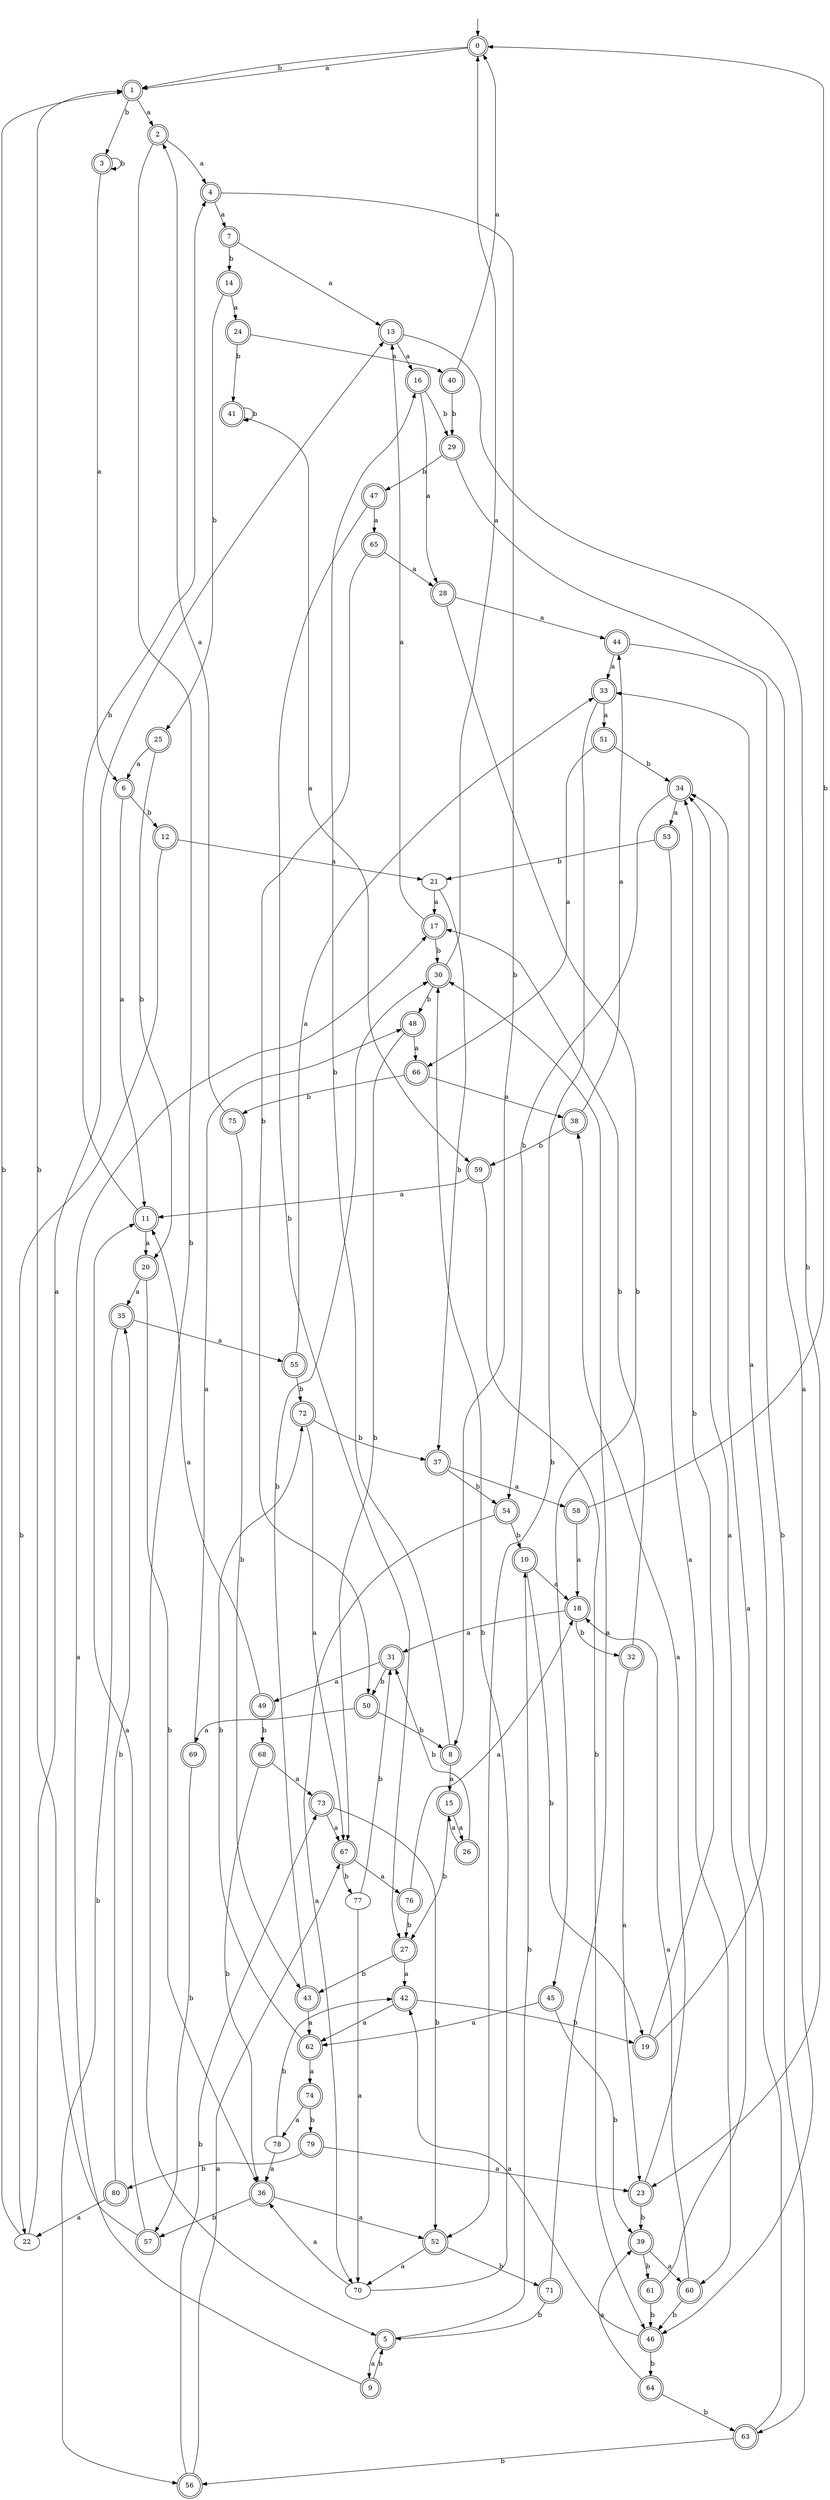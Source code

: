 digraph RandomDFA {
  __start0 [label="", shape=none];
  __start0 -> 0 [label=""];
  0 [shape=circle] [shape=doublecircle]
  0 -> 1 [label="a"]
  0 -> 1 [label="b"]
  1 [shape=doublecircle]
  1 -> 2 [label="a"]
  1 -> 3 [label="b"]
  2 [shape=doublecircle]
  2 -> 4 [label="a"]
  2 -> 5 [label="b"]
  3 [shape=doublecircle]
  3 -> 6 [label="a"]
  3 -> 3 [label="b"]
  4 [shape=doublecircle]
  4 -> 7 [label="a"]
  4 -> 8 [label="b"]
  5 [shape=doublecircle]
  5 -> 9 [label="a"]
  5 -> 10 [label="b"]
  6 [shape=doublecircle]
  6 -> 11 [label="a"]
  6 -> 12 [label="b"]
  7 [shape=doublecircle]
  7 -> 13 [label="a"]
  7 -> 14 [label="b"]
  8 [shape=doublecircle]
  8 -> 15 [label="a"]
  8 -> 16 [label="b"]
  9 [shape=doublecircle]
  9 -> 17 [label="a"]
  9 -> 5 [label="b"]
  10 [shape=doublecircle]
  10 -> 18 [label="a"]
  10 -> 19 [label="b"]
  11 [shape=doublecircle]
  11 -> 20 [label="a"]
  11 -> 4 [label="b"]
  12 [shape=doublecircle]
  12 -> 21 [label="a"]
  12 -> 22 [label="b"]
  13 [shape=doublecircle]
  13 -> 16 [label="a"]
  13 -> 23 [label="b"]
  14 [shape=doublecircle]
  14 -> 24 [label="a"]
  14 -> 25 [label="b"]
  15 [shape=doublecircle]
  15 -> 26 [label="a"]
  15 -> 27 [label="b"]
  16 [shape=doublecircle]
  16 -> 28 [label="a"]
  16 -> 29 [label="b"]
  17 [shape=doublecircle]
  17 -> 13 [label="a"]
  17 -> 30 [label="b"]
  18 [shape=doublecircle]
  18 -> 31 [label="a"]
  18 -> 32 [label="b"]
  19 [shape=doublecircle]
  19 -> 33 [label="a"]
  19 -> 34 [label="b"]
  20 [shape=doublecircle]
  20 -> 35 [label="a"]
  20 -> 36 [label="b"]
  21
  21 -> 17 [label="a"]
  21 -> 37 [label="b"]
  22
  22 -> 13 [label="a"]
  22 -> 1 [label="b"]
  23 [shape=doublecircle]
  23 -> 38 [label="a"]
  23 -> 39 [label="b"]
  24 [shape=doublecircle]
  24 -> 40 [label="a"]
  24 -> 41 [label="b"]
  25 [shape=doublecircle]
  25 -> 6 [label="a"]
  25 -> 20 [label="b"]
  26 [shape=doublecircle]
  26 -> 15 [label="a"]
  26 -> 31 [label="b"]
  27 [shape=doublecircle]
  27 -> 42 [label="a"]
  27 -> 43 [label="b"]
  28 [shape=doublecircle]
  28 -> 44 [label="a"]
  28 -> 45 [label="b"]
  29 [shape=doublecircle]
  29 -> 46 [label="a"]
  29 -> 47 [label="b"]
  30 [shape=doublecircle]
  30 -> 0 [label="a"]
  30 -> 48 [label="b"]
  31 [shape=doublecircle]
  31 -> 49 [label="a"]
  31 -> 50 [label="b"]
  32 [shape=doublecircle]
  32 -> 23 [label="a"]
  32 -> 17 [label="b"]
  33 [shape=doublecircle]
  33 -> 51 [label="a"]
  33 -> 52 [label="b"]
  34 [shape=doublecircle]
  34 -> 53 [label="a"]
  34 -> 54 [label="b"]
  35 [shape=doublecircle]
  35 -> 55 [label="a"]
  35 -> 56 [label="b"]
  36 [shape=doublecircle]
  36 -> 52 [label="a"]
  36 -> 57 [label="b"]
  37 [shape=doublecircle]
  37 -> 58 [label="a"]
  37 -> 54 [label="b"]
  38 [shape=doublecircle]
  38 -> 44 [label="a"]
  38 -> 59 [label="b"]
  39 [shape=doublecircle]
  39 -> 60 [label="a"]
  39 -> 61 [label="b"]
  40 [shape=doublecircle]
  40 -> 0 [label="a"]
  40 -> 29 [label="b"]
  41 [shape=doublecircle]
  41 -> 59 [label="a"]
  41 -> 41 [label="b"]
  42 [shape=doublecircle]
  42 -> 62 [label="a"]
  42 -> 19 [label="b"]
  43 [shape=doublecircle]
  43 -> 62 [label="a"]
  43 -> 30 [label="b"]
  44 [shape=doublecircle]
  44 -> 33 [label="a"]
  44 -> 63 [label="b"]
  45 [shape=doublecircle]
  45 -> 62 [label="a"]
  45 -> 39 [label="b"]
  46 [shape=doublecircle]
  46 -> 42 [label="a"]
  46 -> 64 [label="b"]
  47 [shape=doublecircle]
  47 -> 65 [label="a"]
  47 -> 27 [label="b"]
  48 [shape=doublecircle]
  48 -> 66 [label="a"]
  48 -> 67 [label="b"]
  49 [shape=doublecircle]
  49 -> 11 [label="a"]
  49 -> 68 [label="b"]
  50 [shape=doublecircle]
  50 -> 69 [label="a"]
  50 -> 8 [label="b"]
  51 [shape=doublecircle]
  51 -> 66 [label="a"]
  51 -> 34 [label="b"]
  52 [shape=doublecircle]
  52 -> 70 [label="a"]
  52 -> 71 [label="b"]
  53 [shape=doublecircle]
  53 -> 60 [label="a"]
  53 -> 21 [label="b"]
  54 [shape=doublecircle]
  54 -> 70 [label="a"]
  54 -> 10 [label="b"]
  55 [shape=doublecircle]
  55 -> 33 [label="a"]
  55 -> 72 [label="b"]
  56 [shape=doublecircle]
  56 -> 67 [label="a"]
  56 -> 73 [label="b"]
  57 [shape=doublecircle]
  57 -> 11 [label="a"]
  57 -> 1 [label="b"]
  58 [shape=doublecircle]
  58 -> 18 [label="a"]
  58 -> 0 [label="b"]
  59 [shape=doublecircle]
  59 -> 11 [label="a"]
  59 -> 46 [label="b"]
  60 [shape=doublecircle]
  60 -> 18 [label="a"]
  60 -> 46 [label="b"]
  61 [shape=doublecircle]
  61 -> 34 [label="a"]
  61 -> 46 [label="b"]
  62 [shape=doublecircle]
  62 -> 74 [label="a"]
  62 -> 72 [label="b"]
  63 [shape=doublecircle]
  63 -> 34 [label="a"]
  63 -> 56 [label="b"]
  64 [shape=doublecircle]
  64 -> 39 [label="a"]
  64 -> 63 [label="b"]
  65 [shape=doublecircle]
  65 -> 28 [label="a"]
  65 -> 50 [label="b"]
  66 [shape=doublecircle]
  66 -> 38 [label="a"]
  66 -> 75 [label="b"]
  67 [shape=doublecircle]
  67 -> 76 [label="a"]
  67 -> 77 [label="b"]
  68 [shape=doublecircle]
  68 -> 73 [label="a"]
  68 -> 36 [label="b"]
  69 [shape=doublecircle]
  69 -> 48 [label="a"]
  69 -> 57 [label="b"]
  70
  70 -> 36 [label="a"]
  70 -> 30 [label="b"]
  71 [shape=doublecircle]
  71 -> 30 [label="a"]
  71 -> 5 [label="b"]
  72 [shape=doublecircle]
  72 -> 67 [label="a"]
  72 -> 37 [label="b"]
  73 [shape=doublecircle]
  73 -> 67 [label="a"]
  73 -> 52 [label="b"]
  74 [shape=doublecircle]
  74 -> 78 [label="a"]
  74 -> 79 [label="b"]
  75 [shape=doublecircle]
  75 -> 2 [label="a"]
  75 -> 43 [label="b"]
  76 [shape=doublecircle]
  76 -> 18 [label="a"]
  76 -> 27 [label="b"]
  77
  77 -> 70 [label="a"]
  77 -> 31 [label="b"]
  78
  78 -> 36 [label="a"]
  78 -> 42 [label="b"]
  79 [shape=doublecircle]
  79 -> 23 [label="a"]
  79 -> 80 [label="b"]
  80 [shape=doublecircle]
  80 -> 22 [label="a"]
  80 -> 35 [label="b"]
}
